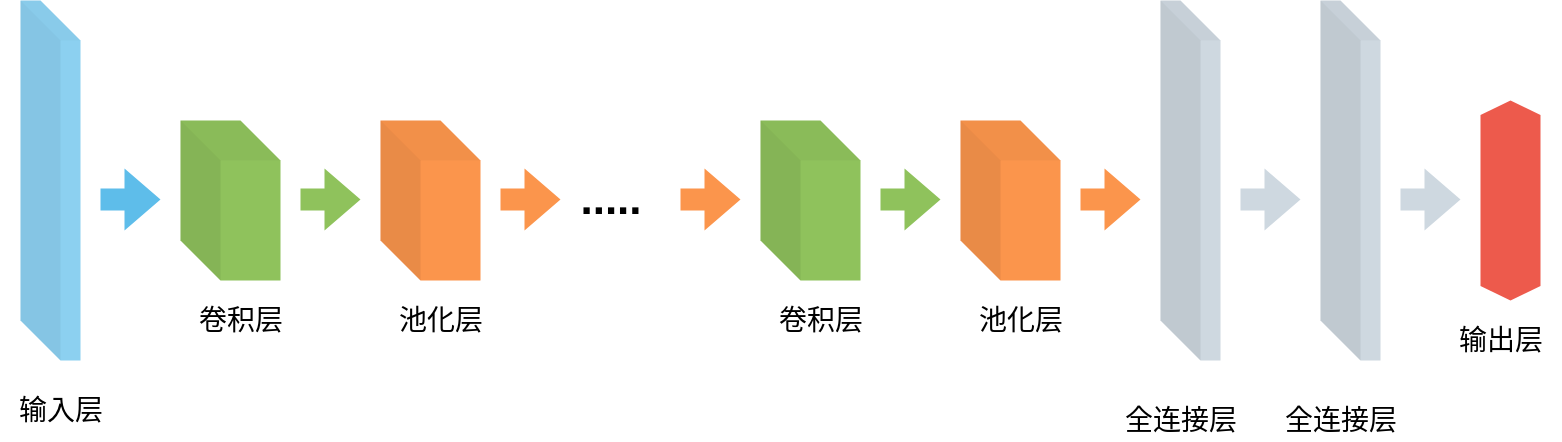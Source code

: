 <mxfile version="16.0.0" type="github">
  <diagram id="IdBXWaOJwjSk8IJ6XVvQ" name="Page-1">
    <mxGraphModel dx="705" dy="738" grid="1" gridSize="10" guides="1" tooltips="1" connect="1" arrows="1" fold="1" page="1" pageScale="1" pageWidth="827" pageHeight="1169" math="0" shadow="0">
      <root>
        <mxCell id="0" />
        <mxCell id="1" parent="0" />
        <mxCell id="QIVwmozD6WHpLntCwp5r-1" value="" style="shape=cube;whiteSpace=wrap;html=1;boundedLbl=1;backgroundOutline=1;darkOpacity=0.05;darkOpacity2=0.1;fillColor=#1ba1e2;strokeColor=none;fontColor=#ffffff;opacity=50;strokeWidth=0;" vertex="1" parent="1">
          <mxGeometry x="50" y="160" width="30" height="180" as="geometry" />
        </mxCell>
        <mxCell id="QIVwmozD6WHpLntCwp5r-4" value="" style="shape=cube;whiteSpace=wrap;html=1;boundedLbl=1;backgroundOutline=1;darkOpacity=0.05;darkOpacity2=0.1;fillColor=#60a917;strokeColor=none;fontColor=#ffffff;opacity=70;strokeWidth=0;" vertex="1" parent="1">
          <mxGeometry x="130" y="220" width="50" height="80" as="geometry" />
        </mxCell>
        <mxCell id="QIVwmozD6WHpLntCwp5r-5" value="" style="shape=cube;whiteSpace=wrap;html=1;boundedLbl=1;backgroundOutline=1;darkOpacity=0.05;darkOpacity2=0.1;fillColor=#fa6800;strokeColor=none;fontColor=#000000;opacity=70;strokeWidth=0;" vertex="1" parent="1">
          <mxGeometry x="230" y="220" width="50" height="80" as="geometry" />
        </mxCell>
        <mxCell id="QIVwmozD6WHpLntCwp5r-6" value="" style="shape=cube;whiteSpace=wrap;html=1;boundedLbl=1;backgroundOutline=1;darkOpacity=0.05;darkOpacity2=0.1;fillColor=#60a917;strokeColor=none;fontColor=#ffffff;opacity=70;strokeWidth=0;" vertex="1" parent="1">
          <mxGeometry x="420" y="220" width="50" height="80" as="geometry" />
        </mxCell>
        <mxCell id="QIVwmozD6WHpLntCwp5r-7" value="" style="shape=cube;whiteSpace=wrap;html=1;boundedLbl=1;backgroundOutline=1;darkOpacity=0.05;darkOpacity2=0.1;fillColor=#fa6800;strokeColor=none;fontColor=#000000;opacity=70;strokeWidth=0;" vertex="1" parent="1">
          <mxGeometry x="520" y="220" width="50" height="80" as="geometry" />
        </mxCell>
        <mxCell id="QIVwmozD6WHpLntCwp5r-35" value="" style="edgeStyle=orthogonalEdgeStyle;rounded=0;orthogonalLoop=1;jettySize=auto;html=1;fontSize=14;strokeWidth=0;opacity=70;strokeColor=none;" edge="1" parent="1" source="QIVwmozD6WHpLntCwp5r-8" target="QIVwmozD6WHpLntCwp5r-7">
          <mxGeometry relative="1" as="geometry" />
        </mxCell>
        <mxCell id="QIVwmozD6WHpLntCwp5r-8" value="" style="shape=cube;whiteSpace=wrap;html=1;boundedLbl=1;backgroundOutline=1;darkOpacity=0.05;darkOpacity2=0.1;fillColor=#bac8d3;strokeColor=none;opacity=70;strokeWidth=0;" vertex="1" parent="1">
          <mxGeometry x="620" y="160" width="30" height="180" as="geometry" />
        </mxCell>
        <mxCell id="QIVwmozD6WHpLntCwp5r-9" value="" style="shape=cube;whiteSpace=wrap;html=1;boundedLbl=1;backgroundOutline=1;darkOpacity=0.05;darkOpacity2=0.1;fillColor=#bac8d3;strokeColor=none;opacity=70;strokeWidth=0;" vertex="1" parent="1">
          <mxGeometry x="700" y="160" width="30" height="180" as="geometry" />
        </mxCell>
        <mxCell id="QIVwmozD6WHpLntCwp5r-13" value="" style="shape=flexArrow;endArrow=classic;html=1;rounded=0;width=11;endSize=6;fillColor=#60a917;strokeColor=none;opacity=70;strokeWidth=0;" edge="1" parent="1">
          <mxGeometry width="50" height="50" relative="1" as="geometry">
            <mxPoint x="190" y="259.5" as="sourcePoint" />
            <mxPoint x="220" y="259.5" as="targetPoint" />
            <Array as="points">
              <mxPoint x="190" y="259.5" />
            </Array>
          </mxGeometry>
        </mxCell>
        <mxCell id="QIVwmozD6WHpLntCwp5r-14" value="" style="shape=flexArrow;endArrow=classic;html=1;rounded=0;width=11;endSize=6;fillColor=#60a917;strokeColor=none;opacity=70;strokeWidth=0;" edge="1" parent="1">
          <mxGeometry width="50" height="50" relative="1" as="geometry">
            <mxPoint x="480" y="259.5" as="sourcePoint" />
            <mxPoint x="510" y="259.5" as="targetPoint" />
            <Array as="points">
              <mxPoint x="480" y="259.5" />
            </Array>
          </mxGeometry>
        </mxCell>
        <mxCell id="QIVwmozD6WHpLntCwp5r-15" value="" style="shape=flexArrow;endArrow=classic;html=1;rounded=0;width=11;endSize=6;fillColor=#fa6800;strokeColor=none;opacity=70;strokeWidth=0;" edge="1" parent="1">
          <mxGeometry width="50" height="50" relative="1" as="geometry">
            <mxPoint x="580" y="259.5" as="sourcePoint" />
            <mxPoint x="610" y="259.5" as="targetPoint" />
            <Array as="points">
              <mxPoint x="580" y="259.5" />
            </Array>
          </mxGeometry>
        </mxCell>
        <mxCell id="QIVwmozD6WHpLntCwp5r-16" value="" style="shape=flexArrow;endArrow=classic;html=1;rounded=0;width=11;endSize=6;fillColor=#bac8d3;strokeColor=none;opacity=70;strokeWidth=0;" edge="1" parent="1">
          <mxGeometry width="50" height="50" relative="1" as="geometry">
            <mxPoint x="660" y="259.5" as="sourcePoint" />
            <mxPoint x="690" y="259.5" as="targetPoint" />
            <Array as="points">
              <mxPoint x="660" y="259.5" />
            </Array>
          </mxGeometry>
        </mxCell>
        <mxCell id="QIVwmozD6WHpLntCwp5r-17" value="" style="shape=flexArrow;endArrow=classic;html=1;rounded=0;width=11;endSize=6;fillColor=#bac8d3;strokeColor=none;opacity=70;strokeWidth=0;" edge="1" parent="1">
          <mxGeometry width="50" height="50" relative="1" as="geometry">
            <mxPoint x="740" y="259.5" as="sourcePoint" />
            <mxPoint x="770" y="259.5" as="targetPoint" />
            <Array as="points">
              <mxPoint x="740" y="259.5" />
            </Array>
          </mxGeometry>
        </mxCell>
        <mxCell id="QIVwmozD6WHpLntCwp5r-18" value="" style="shape=flexArrow;endArrow=classic;html=1;rounded=0;width=11;endSize=6;fillColor=#1ba1e2;strokeColor=none;opacity=70;strokeWidth=0;" edge="1" parent="1">
          <mxGeometry width="50" height="50" relative="1" as="geometry">
            <mxPoint x="90" y="259.5" as="sourcePoint" />
            <mxPoint x="120" y="259.5" as="targetPoint" />
            <Array as="points">
              <mxPoint x="90" y="259.5" />
            </Array>
          </mxGeometry>
        </mxCell>
        <mxCell id="QIVwmozD6WHpLntCwp5r-19" value="" style="shape=flexArrow;endArrow=classic;html=1;rounded=0;width=11;endSize=6;fillColor=#fa6800;strokeColor=none;strokeWidth=0;opacity=70;" edge="1" parent="1">
          <mxGeometry width="50" height="50" relative="1" as="geometry">
            <mxPoint x="290" y="259.5" as="sourcePoint" />
            <mxPoint x="320" y="259.5" as="targetPoint" />
            <Array as="points">
              <mxPoint x="290" y="259.5" />
            </Array>
          </mxGeometry>
        </mxCell>
        <mxCell id="QIVwmozD6WHpLntCwp5r-21" value="" style="shape=flexArrow;endArrow=classic;html=1;rounded=0;width=11;endSize=6;fillColor=#fa6800;strokeColor=none;opacity=70;strokeWidth=0;" edge="1" parent="1">
          <mxGeometry width="50" height="50" relative="1" as="geometry">
            <mxPoint x="380" y="259.5" as="sourcePoint" />
            <mxPoint x="410" y="259.5" as="targetPoint" />
            <Array as="points">
              <mxPoint x="380" y="259.5" />
            </Array>
          </mxGeometry>
        </mxCell>
        <mxCell id="QIVwmozD6WHpLntCwp5r-22" value="&lt;div&gt;&lt;b&gt;&lt;font style=&quot;font-size: 22px&quot;&gt;.....&lt;/font&gt;&lt;/b&gt;&lt;/div&gt;" style="text;html=1;align=center;verticalAlign=middle;resizable=0;points=[];autosize=1;strokeColor=none;fillColor=none;strokeWidth=0;" vertex="1" parent="1">
          <mxGeometry x="320" y="250" width="50" height="20" as="geometry" />
        </mxCell>
        <mxCell id="QIVwmozD6WHpLntCwp5r-24" value="&lt;font style=&quot;font-size: 14px&quot;&gt;输入层&lt;/font&gt;" style="text;html=1;align=center;verticalAlign=middle;resizable=0;points=[];autosize=1;strokeColor=none;fillColor=none;fontSize=17;strokeWidth=0;" vertex="1" parent="1">
          <mxGeometry x="40" y="350" width="60" height="30" as="geometry" />
        </mxCell>
        <mxCell id="QIVwmozD6WHpLntCwp5r-25" value="卷积层" style="text;html=1;align=center;verticalAlign=middle;resizable=0;points=[];autosize=1;strokeColor=none;fillColor=none;fontSize=14;strokeWidth=0;" vertex="1" parent="1">
          <mxGeometry x="130" y="310" width="60" height="20" as="geometry" />
        </mxCell>
        <mxCell id="QIVwmozD6WHpLntCwp5r-26" value="池化层" style="text;html=1;align=center;verticalAlign=middle;resizable=0;points=[];autosize=1;strokeColor=none;fillColor=none;fontSize=14;strokeWidth=0;" vertex="1" parent="1">
          <mxGeometry x="230" y="310" width="60" height="20" as="geometry" />
        </mxCell>
        <mxCell id="QIVwmozD6WHpLntCwp5r-27" value="卷积层" style="text;html=1;align=center;verticalAlign=middle;resizable=0;points=[];autosize=1;strokeColor=none;fillColor=none;fontSize=14;strokeWidth=0;" vertex="1" parent="1">
          <mxGeometry x="420" y="310" width="60" height="20" as="geometry" />
        </mxCell>
        <mxCell id="QIVwmozD6WHpLntCwp5r-28" value="池化层" style="text;html=1;align=center;verticalAlign=middle;resizable=0;points=[];autosize=1;strokeColor=none;fillColor=none;fontSize=14;strokeWidth=0;" vertex="1" parent="1">
          <mxGeometry x="520" y="310" width="60" height="20" as="geometry" />
        </mxCell>
        <mxCell id="QIVwmozD6WHpLntCwp5r-29" value="全连接层" style="text;html=1;align=center;verticalAlign=middle;resizable=0;points=[];autosize=1;strokeColor=none;fillColor=none;fontSize=14;strokeWidth=0;" vertex="1" parent="1">
          <mxGeometry x="595" y="360" width="70" height="20" as="geometry" />
        </mxCell>
        <mxCell id="QIVwmozD6WHpLntCwp5r-30" value="全连接层" style="text;html=1;align=center;verticalAlign=middle;resizable=0;points=[];autosize=1;strokeColor=none;fillColor=none;fontSize=14;strokeWidth=0;" vertex="1" parent="1">
          <mxGeometry x="675" y="360" width="70" height="20" as="geometry" />
        </mxCell>
        <mxCell id="QIVwmozD6WHpLntCwp5r-33" value="" style="html=1;whiteSpace=wrap;shape=isoCube2;backgroundOutline=1;isoAngle=15;fontSize=14;strokeWidth=0;opacity=70;direction=east;fillColor=#e51400;fontColor=#ffffff;strokeColor=none;" vertex="1" parent="1">
          <mxGeometry x="780" y="210" width="30" height="100" as="geometry" />
        </mxCell>
        <mxCell id="QIVwmozD6WHpLntCwp5r-34" value="输出层" style="text;html=1;align=center;verticalAlign=middle;resizable=0;points=[];autosize=1;strokeColor=none;fillColor=none;fontSize=14;strokeWidth=0;" vertex="1" parent="1">
          <mxGeometry x="760" y="320" width="60" height="20" as="geometry" />
        </mxCell>
      </root>
    </mxGraphModel>
  </diagram>
</mxfile>

